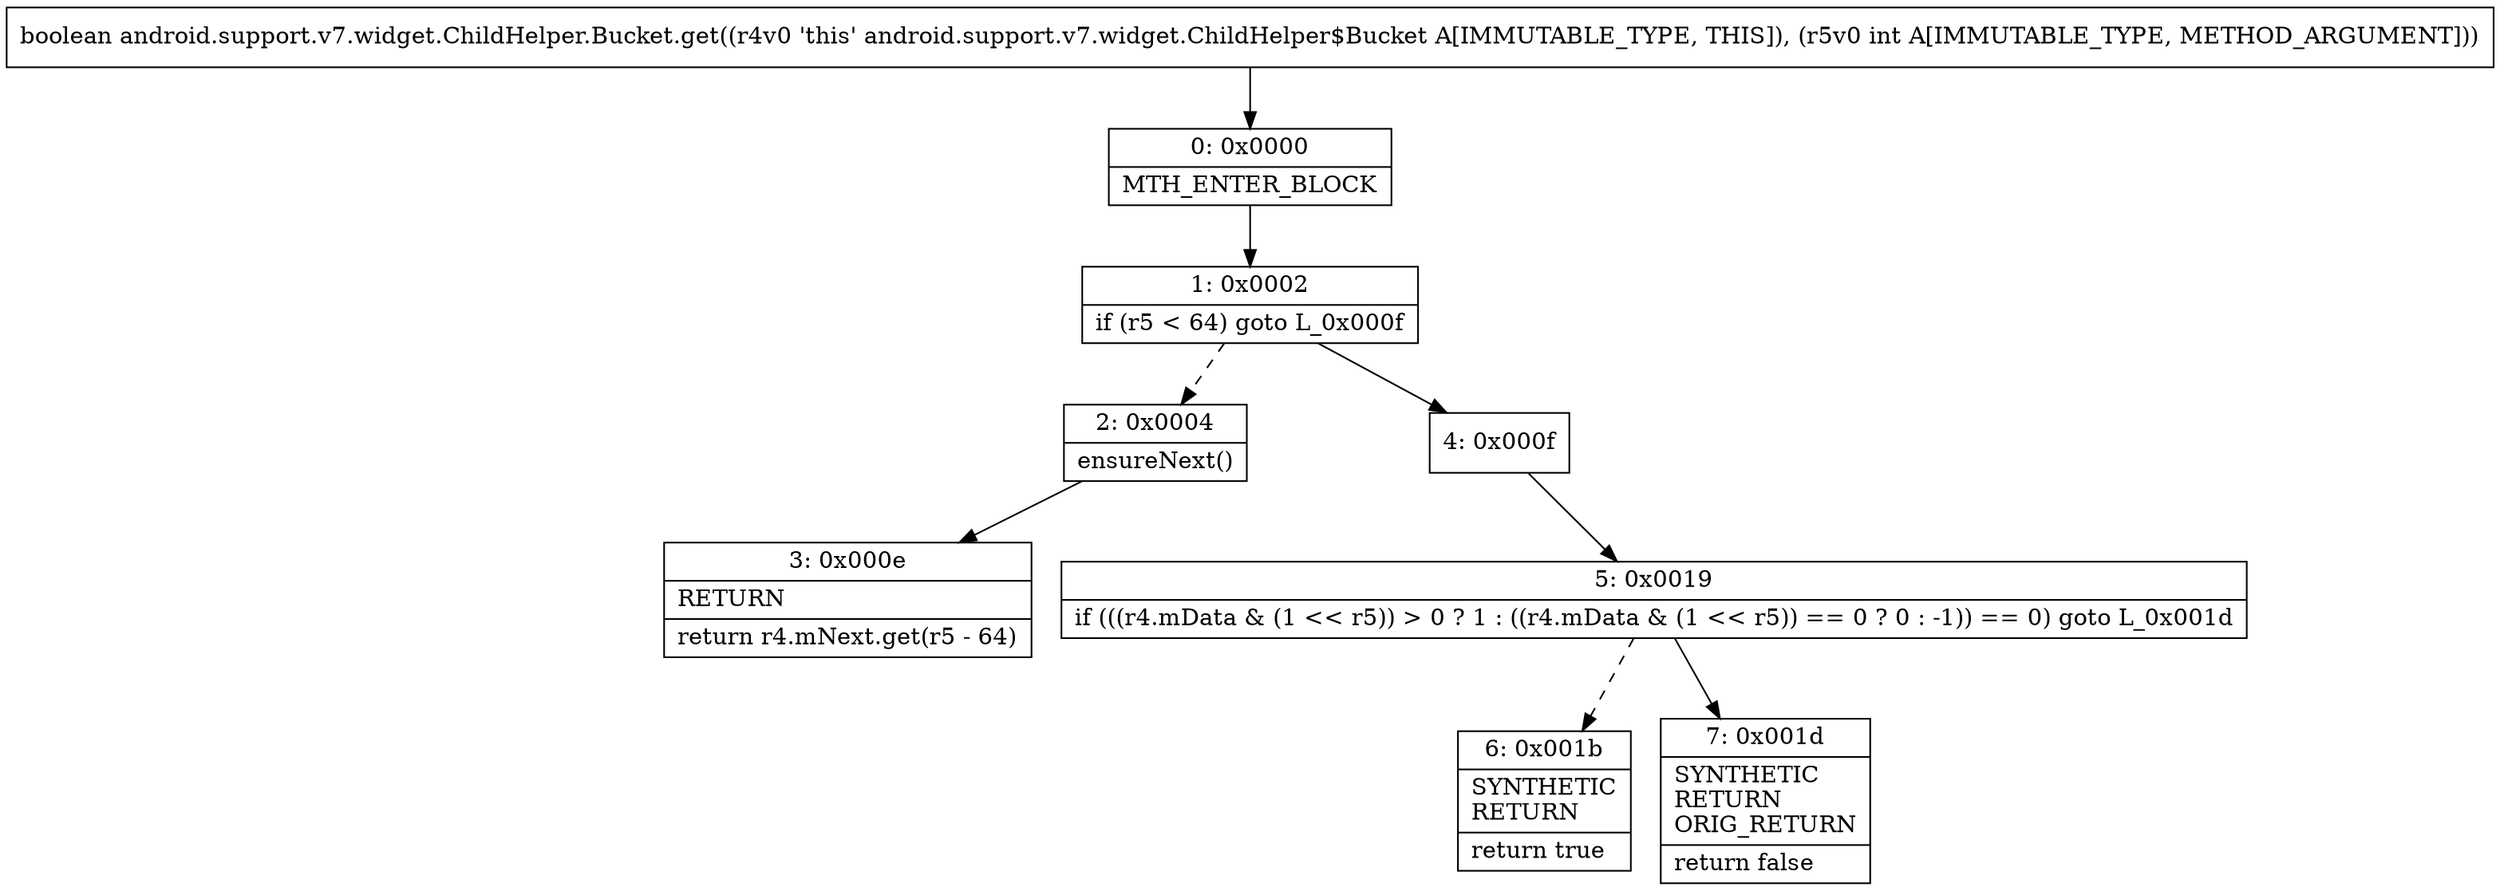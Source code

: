digraph "CFG forandroid.support.v7.widget.ChildHelper.Bucket.get(I)Z" {
Node_0 [shape=record,label="{0\:\ 0x0000|MTH_ENTER_BLOCK\l}"];
Node_1 [shape=record,label="{1\:\ 0x0002|if (r5 \< 64) goto L_0x000f\l}"];
Node_2 [shape=record,label="{2\:\ 0x0004|ensureNext()\l}"];
Node_3 [shape=record,label="{3\:\ 0x000e|RETURN\l|return r4.mNext.get(r5 \- 64)\l}"];
Node_4 [shape=record,label="{4\:\ 0x000f}"];
Node_5 [shape=record,label="{5\:\ 0x0019|if (((r4.mData & (1 \<\< r5)) \> 0 ? 1 : ((r4.mData & (1 \<\< r5)) == 0 ? 0 : \-1)) == 0) goto L_0x001d\l}"];
Node_6 [shape=record,label="{6\:\ 0x001b|SYNTHETIC\lRETURN\l|return true\l}"];
Node_7 [shape=record,label="{7\:\ 0x001d|SYNTHETIC\lRETURN\lORIG_RETURN\l|return false\l}"];
MethodNode[shape=record,label="{boolean android.support.v7.widget.ChildHelper.Bucket.get((r4v0 'this' android.support.v7.widget.ChildHelper$Bucket A[IMMUTABLE_TYPE, THIS]), (r5v0 int A[IMMUTABLE_TYPE, METHOD_ARGUMENT])) }"];
MethodNode -> Node_0;
Node_0 -> Node_1;
Node_1 -> Node_2[style=dashed];
Node_1 -> Node_4;
Node_2 -> Node_3;
Node_4 -> Node_5;
Node_5 -> Node_6[style=dashed];
Node_5 -> Node_7;
}

